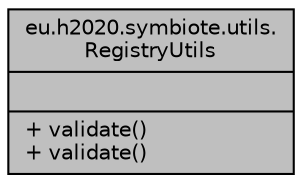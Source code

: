 digraph "eu.h2020.symbiote.utils.RegistryUtils"
{
  edge [fontname="Helvetica",fontsize="10",labelfontname="Helvetica",labelfontsize="10"];
  node [fontname="Helvetica",fontsize="10",shape=record];
  Node1 [label="{eu.h2020.symbiote.utils.\lRegistryUtils\n||+ validate()\l+ validate()\l}",height=0.2,width=0.4,color="black", fillcolor="grey75", style="filled", fontcolor="black"];
}
